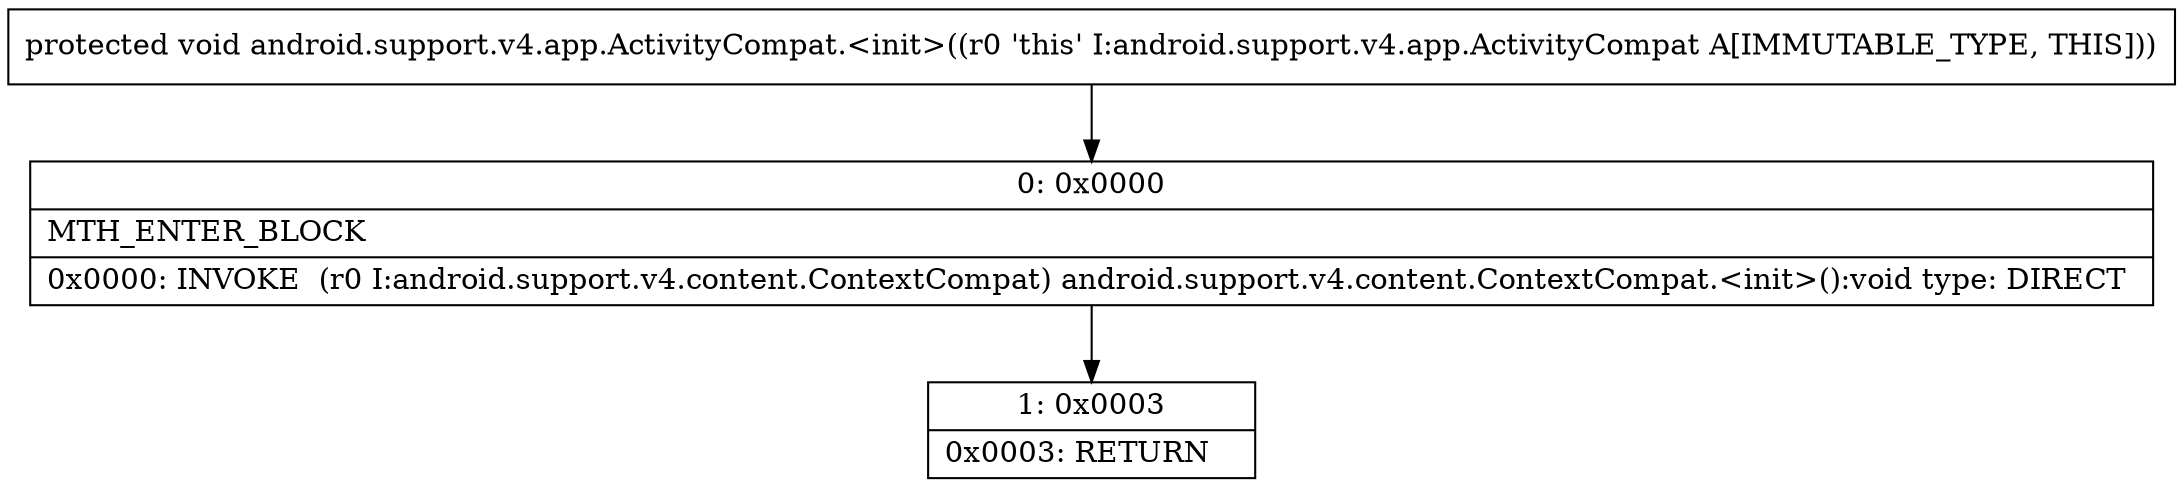 digraph "CFG forandroid.support.v4.app.ActivityCompat.\<init\>()V" {
Node_0 [shape=record,label="{0\:\ 0x0000|MTH_ENTER_BLOCK\l|0x0000: INVOKE  (r0 I:android.support.v4.content.ContextCompat) android.support.v4.content.ContextCompat.\<init\>():void type: DIRECT \l}"];
Node_1 [shape=record,label="{1\:\ 0x0003|0x0003: RETURN   \l}"];
MethodNode[shape=record,label="{protected void android.support.v4.app.ActivityCompat.\<init\>((r0 'this' I:android.support.v4.app.ActivityCompat A[IMMUTABLE_TYPE, THIS])) }"];
MethodNode -> Node_0;
Node_0 -> Node_1;
}

